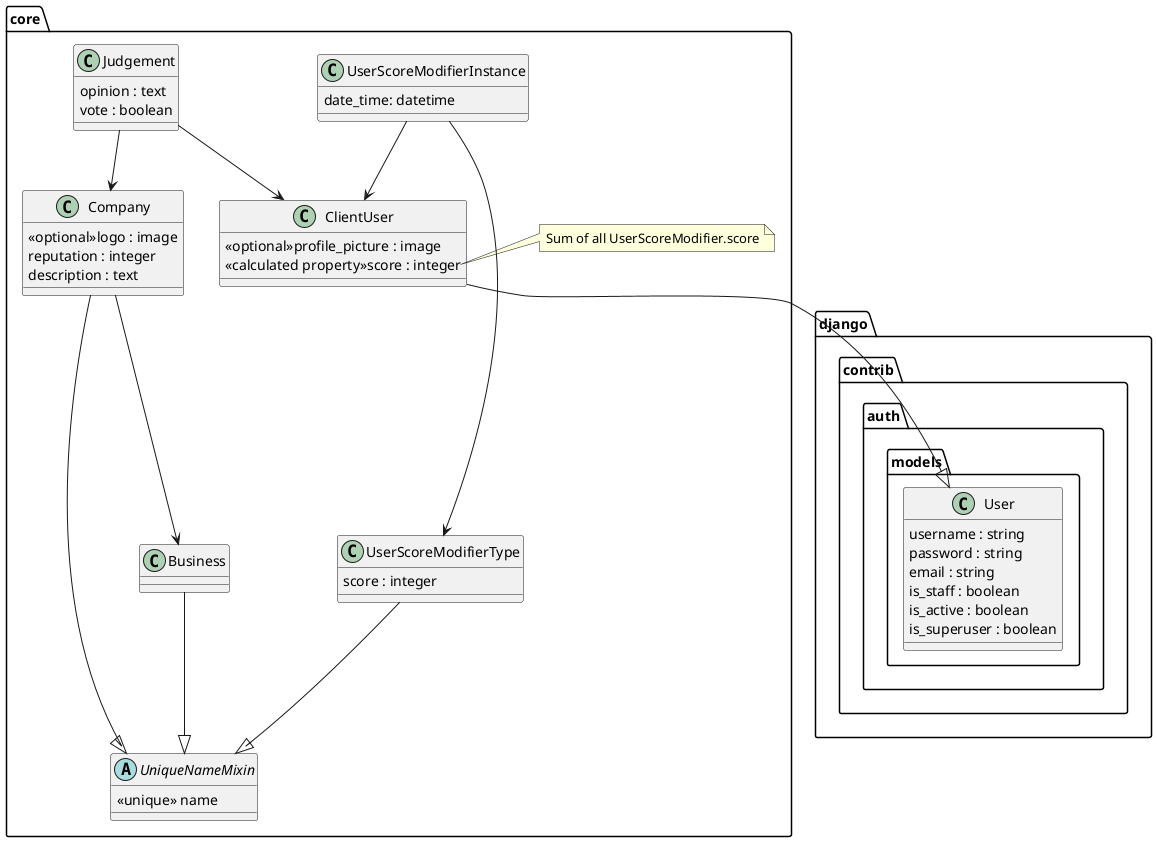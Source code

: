 @startuml core
    package django.contrib.auth.models <<Folder>> {
        class User {
            username : string
            password : string
            email : string
            is_staff : boolean
            is_active : boolean
            is_superuser : boolean
        }
    }

    package core <<Folder>> {
        abstract UniqueNameMixin {
            <<unique>> name
        }

        class Business
        Business --|> UniqueNameMixin

        class ClientUser {
            <<optional>>profile_picture : image
            <<calculated property>>score : integer
        }
        ClientUser --|> User
        note right of ClientUser::score
            Sum of all UserScoreModifier.score
        end note

        class Company {
            <<optional>>logo : image
            reputation : integer
            description : text
        }
        Company --|> UniqueNameMixin
        Company --> Business

        class Judgement {
            opinion : text
            vote : boolean
        }
        Judgement --> Company
        Judgement --> ClientUser

        class UserScoreModifierInstance {
            date_time: datetime
        }
        UserScoreModifierInstance --> ClientUser
        UserScoreModifierInstance --> UserScoreModifierType

        class UserScoreModifierType {
            score : integer
        }
        UserScoreModifierType --|> UniqueNameMixin
    }
@enduml
